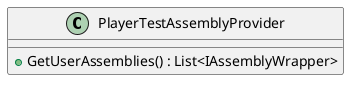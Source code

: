 @startuml
class PlayerTestAssemblyProvider {
    + GetUserAssemblies() : List<IAssemblyWrapper>
}
@enduml
